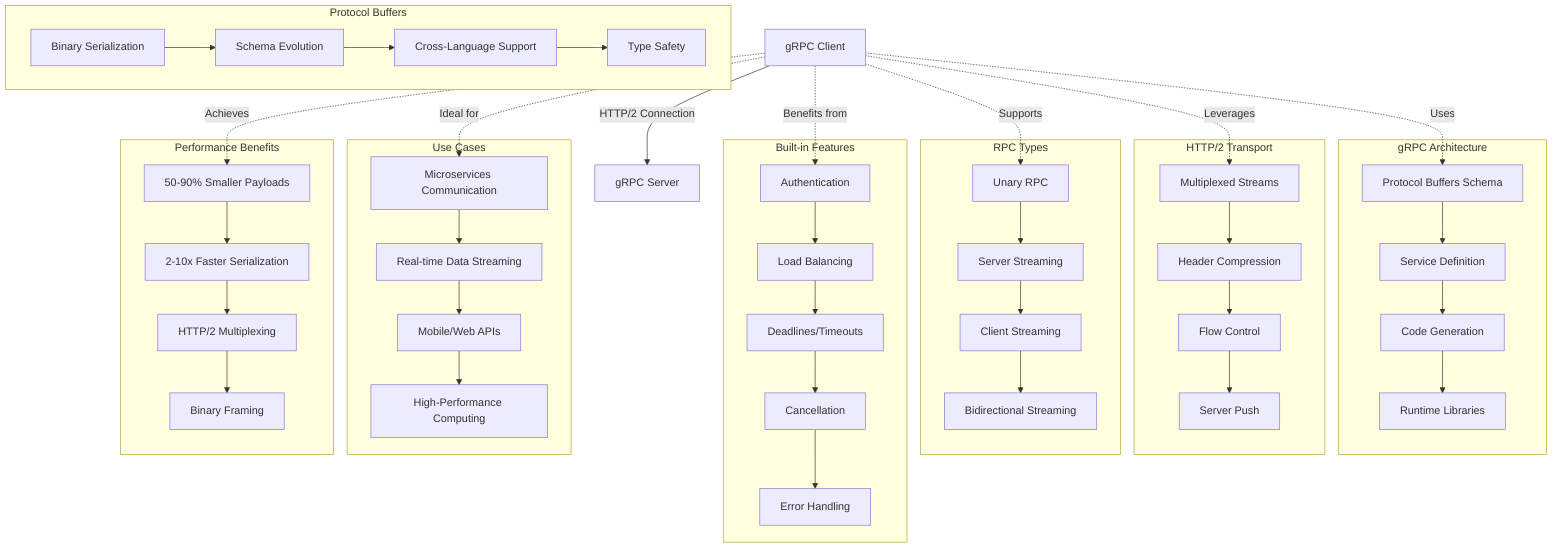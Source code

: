 graph TD
    A[gRPC Client] -->|HTTP/2 Connection| B[gRPC Server]
    
    subgraph "gRPC Architecture"
        C[Protocol Buffers Schema]
        D[Service Definition]
        E[Code Generation]
        F[Runtime Libraries]
        
        C --> D
        D --> E
        E --> F
    end
    
    subgraph "HTTP/2 Transport"
        G[Multiplexed Streams]
        H[Header Compression]
        I[Flow Control]
        J[Server Push]
        
        G --> H
        H --> I
        I --> J
    end
    
    subgraph "RPC Types"
        K[Unary RPC]
        L[Server Streaming]
        M[Client Streaming]
        N[Bidirectional Streaming]
        
        K --> L
        L --> M
        M --> N
    end
    
    subgraph "Protocol Buffers"
        O[Binary Serialization]
        P[Schema Evolution]
        Q[Cross-Language Support]
        R[Type Safety]
        
        O --> P
        P --> Q
        Q --> R
    end
    
    subgraph "Built-in Features"
        S[Authentication]
        T[Load Balancing]
        U[Deadlines/Timeouts]
        V[Cancellation]
        W[Error Handling]
        
        S --> T
        T --> U
        U --> V
        V --> W
    end
    
    subgraph "Use Cases"
        X[Microservices Communication]
        Y[Real-time Data Streaming]
        Z[Mobile/Web APIs]
        AA[High-Performance Computing]
        
        X --> Y
        Y --> Z
        Z --> AA
    end
    
    subgraph "Performance Benefits"
        BB[50-90% Smaller Payloads]
        CC[2-10x Faster Serialization]
        DD[HTTP/2 Multiplexing]
        EE[Binary Framing]
        
        BB --> CC
        CC --> DD
        DD --> EE
    end
    
    A -.->|Uses| C
    A -.->|Leverages| G
    A -.->|Supports| K
    A -.->|Benefits from| S
    A -.->|Ideal for| X
    A -.->|Achieves| BB